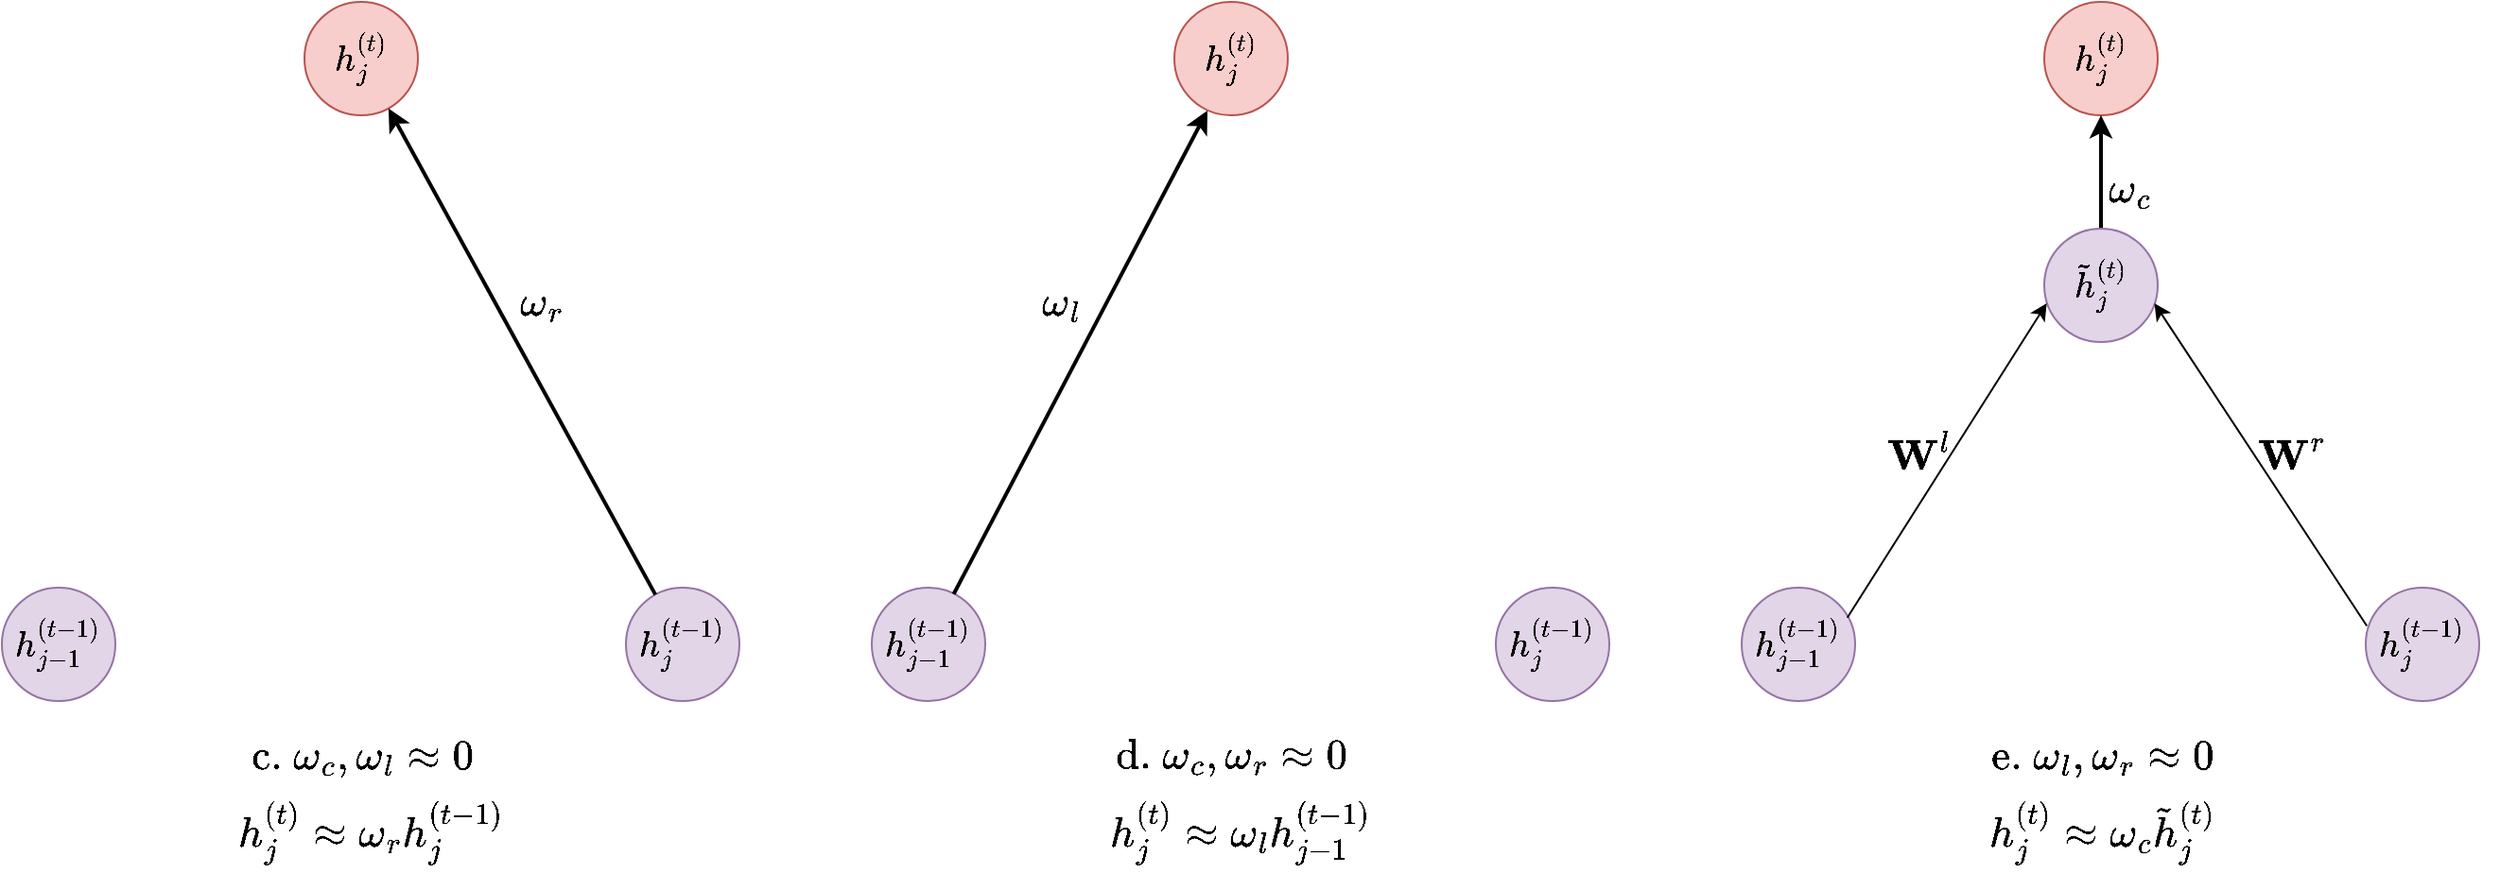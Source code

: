 <mxfile version="20.6.2" type="device"><diagram id="sQNL55MtqgrjrZZuyky_" name="第 1 页"><mxGraphModel dx="1497" dy="897" grid="1" gridSize="10" guides="1" tooltips="1" connect="1" arrows="1" fold="1" page="0" pageScale="1" pageWidth="827" pageHeight="1169" math="1" shadow="0"><root><mxCell id="0"/><mxCell id="1" parent="0"/><mxCell id="4lxQe_eUMEG7TaMPTzOn-1" value="&lt;font style=&quot;font-size: 16px;&quot;&gt;$$h_{j-1}^{(t-1)}$$&lt;/font&gt;" style="ellipse;whiteSpace=wrap;html=1;fillColor=#e1d5e7;strokeColor=#9673a6;" vertex="1" parent="1"><mxGeometry x="630" y="390" width="60" height="60" as="geometry"/></mxCell><mxCell id="4lxQe_eUMEG7TaMPTzOn-2" value="&lt;font style=&quot;font-size: 16px;&quot;&gt;$$h_j^{(t-1)}$$&lt;/font&gt;" style="ellipse;whiteSpace=wrap;html=1;fillColor=#e1d5e7;strokeColor=#9673a6;" vertex="1" parent="1"><mxGeometry x="960" y="390" width="60" height="60" as="geometry"/></mxCell><mxCell id="4lxQe_eUMEG7TaMPTzOn-3" value="&lt;font style=&quot;font-size: 16px;&quot;&gt;$$h_j^{(t)}$$&lt;/font&gt;" style="ellipse;whiteSpace=wrap;html=1;fillColor=#f8cecc;strokeColor=#b85450;" vertex="1" parent="1"><mxGeometry x="790" y="80" width="60" height="60" as="geometry"/></mxCell><mxCell id="4lxQe_eUMEG7TaMPTzOn-4" value="&lt;font style=&quot;font-size: 19px;&quot;&gt;$$\omega_l$$&lt;/font&gt;" style="text;html=1;align=center;verticalAlign=middle;resizable=0;points=[];autosize=1;strokeColor=none;fillColor=none;" vertex="1" parent="1"><mxGeometry x="660" y="220" width="140" height="40" as="geometry"/></mxCell><mxCell id="4lxQe_eUMEG7TaMPTzOn-5" value="$$\text{d. }\omega_c,\omega_r&lt;br&gt;&amp;nbsp;\approx 0$$" style="text;html=1;align=center;verticalAlign=middle;resizable=0;points=[];autosize=1;strokeColor=none;fillColor=none;fontSize=19;" vertex="1" parent="1"><mxGeometry x="680" y="450" width="280" height="60" as="geometry"/></mxCell><mxCell id="4lxQe_eUMEG7TaMPTzOn-6" value="" style="endArrow=classic;html=1;rounded=0;fontSize=19;exitX=0.722;exitY=0.056;exitDx=0;exitDy=0;exitPerimeter=0;entryX=0.292;entryY=0.958;entryDx=0;entryDy=0;entryPerimeter=0;strokeWidth=2;" edge="1" parent="1" source="4lxQe_eUMEG7TaMPTzOn-1" target="4lxQe_eUMEG7TaMPTzOn-3"><mxGeometry width="50" height="50" relative="1" as="geometry"><mxPoint x="860" y="320" as="sourcePoint"/><mxPoint x="910" y="270" as="targetPoint"/></mxGeometry></mxCell><mxCell id="4lxQe_eUMEG7TaMPTzOn-7" value="&lt;font style=&quot;font-size: 16px;&quot;&gt;$$h_{j-1}^{(t-1)}$$&lt;/font&gt;" style="ellipse;whiteSpace=wrap;html=1;fillColor=#e1d5e7;strokeColor=#9673a6;" vertex="1" parent="1"><mxGeometry x="1090" y="390" width="60" height="60" as="geometry"/></mxCell><mxCell id="4lxQe_eUMEG7TaMPTzOn-8" value="&lt;font style=&quot;font-size: 16px;&quot;&gt;$$h_j^{(t-1)}$$&lt;/font&gt;" style="ellipse;whiteSpace=wrap;html=1;fillColor=#e1d5e7;strokeColor=#9673a6;" vertex="1" parent="1"><mxGeometry x="1420" y="390" width="60" height="60" as="geometry"/></mxCell><mxCell id="4lxQe_eUMEG7TaMPTzOn-9" value="&lt;font style=&quot;font-size: 16px;&quot;&gt;$$h_j^{(t)}$$&lt;/font&gt;" style="ellipse;whiteSpace=wrap;html=1;fillColor=#f8cecc;strokeColor=#b85450;" vertex="1" parent="1"><mxGeometry x="1250" y="80" width="60" height="60" as="geometry"/></mxCell><mxCell id="4lxQe_eUMEG7TaMPTzOn-10" style="edgeStyle=orthogonalEdgeStyle;rounded=0;orthogonalLoop=1;jettySize=auto;html=1;exitX=0.5;exitY=0;exitDx=0;exitDy=0;entryX=0.5;entryY=1;entryDx=0;entryDy=0;fontSize=19;strokeWidth=2;" edge="1" parent="1" source="4lxQe_eUMEG7TaMPTzOn-11" target="4lxQe_eUMEG7TaMPTzOn-9"><mxGeometry relative="1" as="geometry"/></mxCell><mxCell id="4lxQe_eUMEG7TaMPTzOn-11" value="&lt;font style=&quot;font-size: 16px;&quot;&gt;$$\tilde{h}_j^{(t)}$$&lt;/font&gt;" style="ellipse;whiteSpace=wrap;html=1;fillColor=#e1d5e7;strokeColor=#9673a6;" vertex="1" parent="1"><mxGeometry x="1250" y="200" width="60" height="60" as="geometry"/></mxCell><mxCell id="4lxQe_eUMEG7TaMPTzOn-12" value="" style="endArrow=classic;html=1;rounded=0;fontSize=19;exitX=0.931;exitY=0.265;exitDx=0;exitDy=0;exitPerimeter=0;entryX=0.022;entryY=0.658;entryDx=0;entryDy=0;entryPerimeter=0;" edge="1" parent="1" source="4lxQe_eUMEG7TaMPTzOn-7" target="4lxQe_eUMEG7TaMPTzOn-11"><mxGeometry width="50" height="50" relative="1" as="geometry"><mxPoint x="1160" y="430" as="sourcePoint"/><mxPoint x="1250" y="350" as="targetPoint"/></mxGeometry></mxCell><mxCell id="4lxQe_eUMEG7TaMPTzOn-13" value="" style="endArrow=classic;html=1;rounded=0;fontSize=19;exitX=0.01;exitY=0.337;exitDx=0;exitDy=0;exitPerimeter=0;entryX=0.971;entryY=0.658;entryDx=0;entryDy=0;entryPerimeter=0;" edge="1" parent="1" source="4lxQe_eUMEG7TaMPTzOn-8" target="4lxQe_eUMEG7TaMPTzOn-11"><mxGeometry width="50" height="50" relative="1" as="geometry"><mxPoint x="1416.18" y="406.66" as="sourcePoint"/><mxPoint x="1310" y="350" as="targetPoint"/></mxGeometry></mxCell><mxCell id="4lxQe_eUMEG7TaMPTzOn-14" value="&lt;font style=&quot;font-size: 19px;&quot;&gt;$$\omega_c$$&lt;/font&gt;" style="text;html=1;align=center;verticalAlign=middle;resizable=0;points=[];autosize=1;strokeColor=none;fillColor=none;" vertex="1" parent="1"><mxGeometry x="1220" y="160" width="150" height="40" as="geometry"/></mxCell><mxCell id="4lxQe_eUMEG7TaMPTzOn-15" value="$$\mathbf{W}^l$$" style="text;html=1;align=center;verticalAlign=middle;resizable=0;points=[];autosize=1;strokeColor=none;fillColor=none;fontSize=19;" vertex="1" parent="1"><mxGeometry x="1098" y="300" width="170" height="40" as="geometry"/></mxCell><mxCell id="4lxQe_eUMEG7TaMPTzOn-16" value="$$\mathbf{W}^r$$" style="text;html=1;align=center;verticalAlign=middle;resizable=0;points=[];autosize=1;strokeColor=none;fillColor=none;fontSize=19;" vertex="1" parent="1"><mxGeometry x="1291" y="301" width="180" height="40" as="geometry"/></mxCell><mxCell id="4lxQe_eUMEG7TaMPTzOn-17" value="$$\text{e. }\omega_l,\omega_r\approx0$$" style="text;html=1;align=center;verticalAlign=middle;resizable=0;points=[];autosize=1;strokeColor=none;fillColor=none;fontSize=19;" vertex="1" parent="1"><mxGeometry x="1095" y="460" width="370" height="40" as="geometry"/></mxCell><mxCell id="4lxQe_eUMEG7TaMPTzOn-18" value="&lt;font style=&quot;font-size: 16px;&quot;&gt;$$h_{j-1}^{(t-1)}$$&lt;/font&gt;" style="ellipse;whiteSpace=wrap;html=1;fillColor=#e1d5e7;strokeColor=#9673a6;" vertex="1" parent="1"><mxGeometry x="170" y="390" width="60" height="60" as="geometry"/></mxCell><mxCell id="4lxQe_eUMEG7TaMPTzOn-19" value="&lt;font style=&quot;font-size: 16px;&quot;&gt;$$h_j^{(t-1)}$$&lt;/font&gt;" style="ellipse;whiteSpace=wrap;html=1;fillColor=#e1d5e7;strokeColor=#9673a6;" vertex="1" parent="1"><mxGeometry x="500" y="390" width="60" height="60" as="geometry"/></mxCell><mxCell id="4lxQe_eUMEG7TaMPTzOn-20" value="&lt;font style=&quot;font-size: 16px;&quot;&gt;$$h_j^{(t)}$$&lt;/font&gt;" style="ellipse;whiteSpace=wrap;html=1;fillColor=#f8cecc;strokeColor=#b85450;" vertex="1" parent="1"><mxGeometry x="330" y="80" width="60" height="60" as="geometry"/></mxCell><mxCell id="4lxQe_eUMEG7TaMPTzOn-21" value="&lt;font style=&quot;font-size: 19px;&quot;&gt;$$\omega_r$$&lt;/font&gt;" style="text;html=1;align=center;verticalAlign=middle;resizable=0;points=[];autosize=1;strokeColor=none;fillColor=none;" vertex="1" parent="1"><mxGeometry x="380" y="220" width="150" height="40" as="geometry"/></mxCell><mxCell id="4lxQe_eUMEG7TaMPTzOn-22" value="$$\text{c. }\omega_c,\omega_l&lt;br&gt;&amp;nbsp;\approx 0$$" style="text;html=1;align=center;verticalAlign=middle;resizable=0;points=[];autosize=1;strokeColor=none;fillColor=none;fontSize=19;" vertex="1" parent="1"><mxGeometry x="220" y="450" width="280" height="60" as="geometry"/></mxCell><mxCell id="4lxQe_eUMEG7TaMPTzOn-23" value="" style="endArrow=classic;html=1;rounded=0;fontSize=19;strokeWidth=2;" edge="1" parent="1" source="4lxQe_eUMEG7TaMPTzOn-19" target="4lxQe_eUMEG7TaMPTzOn-20"><mxGeometry width="50" height="50" relative="1" as="geometry"><mxPoint x="400" y="320" as="sourcePoint"/><mxPoint x="450" y="270" as="targetPoint"/></mxGeometry></mxCell><mxCell id="4lxQe_eUMEG7TaMPTzOn-26" value="&lt;span style=&quot;&quot;&gt;$$h_j^{(t)}\approx \omega_l h_{j-1}^{(t-1)}$$&lt;/span&gt;" style="text;html=1;align=center;verticalAlign=middle;resizable=0;points=[];autosize=1;strokeColor=none;fillColor=none;fontSize=19;" vertex="1" parent="1"><mxGeometry x="630" y="500" width="390" height="40" as="geometry"/></mxCell><mxCell id="4lxQe_eUMEG7TaMPTzOn-27" value="&lt;span style=&quot;&quot;&gt;$$h_j^{(t)}\approx \omega_r h_{j}^{(t-1)}$$&lt;/span&gt;" style="text;html=1;align=center;verticalAlign=middle;resizable=0;points=[];autosize=1;strokeColor=none;fillColor=none;fontSize=19;" vertex="1" parent="1"><mxGeometry x="175" y="500" width="380" height="40" as="geometry"/></mxCell><mxCell id="4lxQe_eUMEG7TaMPTzOn-28" value="&lt;span style=&quot;&quot;&gt;$$h_j^{(t)}\approx \omega_c \tilde{h}_{j}^{(t)}$$&lt;/span&gt;" style="text;html=1;align=center;verticalAlign=middle;resizable=0;points=[];autosize=1;strokeColor=none;fillColor=none;fontSize=19;" vertex="1" parent="1"><mxGeometry x="1070" y="500" width="420" height="40" as="geometry"/></mxCell></root></mxGraphModel></diagram></mxfile>